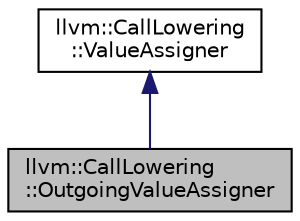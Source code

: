 digraph "llvm::CallLowering::OutgoingValueAssigner"
{
 // LATEX_PDF_SIZE
  bgcolor="transparent";
  edge [fontname="Helvetica",fontsize="10",labelfontname="Helvetica",labelfontsize="10"];
  node [fontname="Helvetica",fontsize="10",shape=record];
  Node1 [label="llvm::CallLowering\l::OutgoingValueAssigner",height=0.2,width=0.4,color="black", fillcolor="grey75", style="filled", fontcolor="black",tooltip=" "];
  Node2 -> Node1 [dir="back",color="midnightblue",fontsize="10",style="solid",fontname="Helvetica"];
  Node2 [label="llvm::CallLowering\l::ValueAssigner",height=0.2,width=0.4,color="black",URL="$structllvm_1_1CallLowering_1_1ValueAssigner.html",tooltip="Argument handling is mostly uniform between the four places that make these decisions: function forma..."];
}
